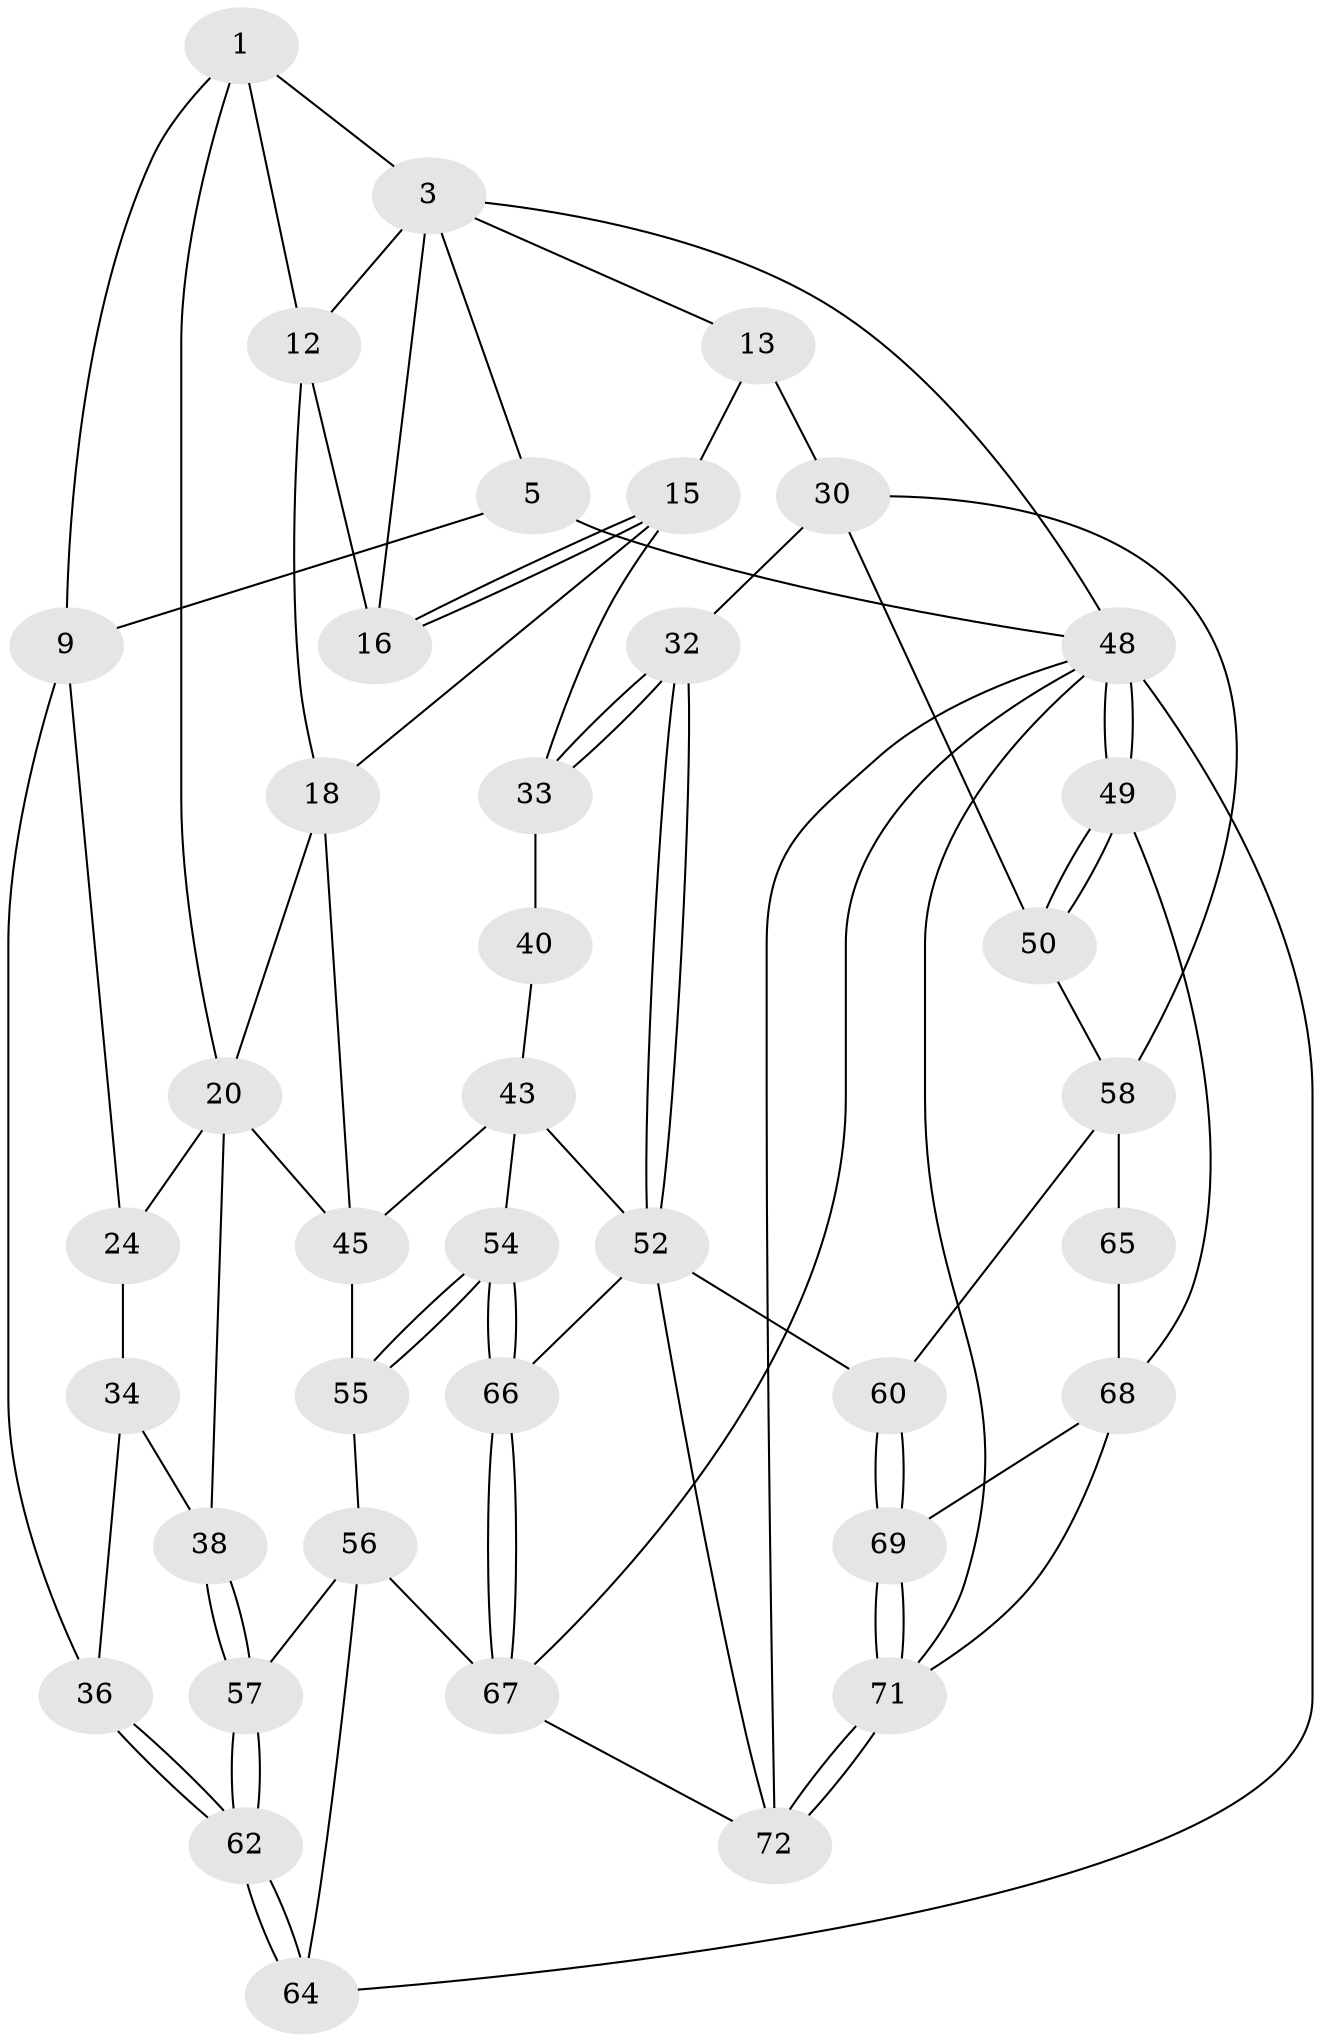 // original degree distribution, {3: 0.038461538461538464, 4: 0.23076923076923078, 5: 0.5, 6: 0.23076923076923078}
// Generated by graph-tools (version 1.1) at 2025/16/03/09/25 04:16:48]
// undirected, 39 vertices, 85 edges
graph export_dot {
graph [start="1"]
  node [color=gray90,style=filled];
  1 [pos="+0.32107336801405634+0",super="+2+7"];
  3 [pos="+0.9589668762992906+0",super="+4+11"];
  5 [pos="+0+0",super="+6"];
  9 [pos="+0.2216999727192829+0.1220205865950337",super="+22"];
  12 [pos="+0.5324468091518829+0.15992084845956966",super="+17"];
  13 [pos="+1+0",super="+14"];
  15 [pos="+0.7773957751980045+0.30480776605452214",super="+26"];
  16 [pos="+0.7460657296767306+0.25465510325385415"];
  18 [pos="+0.49132739402748743+0.3198135863751616",super="+27+19"];
  20 [pos="+0.38187338685343725+0.29827901289910524",super="+21+28"];
  24 [pos="+0.17973360680797754+0.35323401844208346",super="+25"];
  30 [pos="+0.9078647905072691+0.47285596300667015",super="+31+51"];
  32 [pos="+0.8182189635728686+0.4887612603899656"];
  33 [pos="+0.7206810914181803+0.4144758977491342",super="+41"];
  34 [pos="+0.06233054172100195+0.4475924693919074",super="+35"];
  36 [pos="+0+0.5776953856661778"];
  38 [pos="+0.2360030635983119+0.5030317604372719",super="+39"];
  40 [pos="+0.531065350965254+0.3674253776022338",super="+42"];
  43 [pos="+0.6412242594631395+0.6116386466905723",super="+44"];
  45 [pos="+0.44343709052848046+0.4515140826674136",super="+47"];
  48 [pos="+1+1",super="+76+74"];
  49 [pos="+1+0.9383726731131804"];
  50 [pos="+1+0.7051244434325533"];
  52 [pos="+0.6525747447398746+0.6178452657496426",super="+53"];
  54 [pos="+0.42935490816672367+0.65668841097242"];
  55 [pos="+0.39256285685304454+0.6371412335628841"];
  56 [pos="+0.2553445803205567+0.6104036974037875",super="+63"];
  57 [pos="+0.22598234787179192+0.564243931341314"];
  58 [pos="+0.8536133781303502+0.6062651743570572",super="+61+59"];
  60 [pos="+0.6787001542526846+0.6285917854583737"];
  62 [pos="+0+0.6290314663487766"];
  64 [pos="+0+0.7341933368865698"];
  65 [pos="+0.8593964671895236+0.7301771740661979"];
  66 [pos="+0.38585986612459844+0.8465187790850518"];
  67 [pos="+0.2994157194324328+0.908771689427576",super="+78"];
  68 [pos="+0.8453779333207627+0.7833233667240643",super="+73"];
  69 [pos="+0.7706466721926459+0.8189373521735265"];
  71 [pos="+0.7494935614916417+0.8599477283390995",super="+75"];
  72 [pos="+0.6201201143486433+0.9052426489479453",super="+77"];
  1 -- 3;
  1 -- 12;
  1 -- 20;
  1 -- 9;
  3 -- 48;
  3 -- 5;
  3 -- 13;
  3 -- 16;
  3 -- 12;
  5 -- 9 [weight=2];
  5 -- 48;
  9 -- 36;
  9 -- 24;
  12 -- 16;
  12 -- 18;
  13 -- 30 [weight=2];
  13 -- 15;
  15 -- 16;
  15 -- 16;
  15 -- 33;
  15 -- 18;
  18 -- 20;
  18 -- 45;
  20 -- 24 [weight=2];
  20 -- 45;
  20 -- 38;
  24 -- 34;
  30 -- 32;
  30 -- 58;
  30 -- 50;
  32 -- 33;
  32 -- 33;
  32 -- 52;
  32 -- 52;
  33 -- 40 [weight=2];
  34 -- 38 [weight=2];
  34 -- 36;
  36 -- 62;
  36 -- 62;
  38 -- 57;
  38 -- 57;
  40 -- 43;
  43 -- 45;
  43 -- 54;
  43 -- 52;
  45 -- 55;
  48 -- 49;
  48 -- 49;
  48 -- 71;
  48 -- 72;
  48 -- 64;
  48 -- 67;
  49 -- 50;
  49 -- 50;
  49 -- 68;
  50 -- 58;
  52 -- 60;
  52 -- 72;
  52 -- 66;
  54 -- 55;
  54 -- 55;
  54 -- 66;
  54 -- 66;
  55 -- 56;
  56 -- 57;
  56 -- 67;
  56 -- 64;
  57 -- 62;
  57 -- 62;
  58 -- 65 [weight=2];
  58 -- 60;
  60 -- 69;
  60 -- 69;
  62 -- 64;
  62 -- 64;
  65 -- 68;
  66 -- 67;
  66 -- 67;
  67 -- 72;
  68 -- 69;
  68 -- 71;
  69 -- 71;
  69 -- 71;
  71 -- 72;
  71 -- 72;
}
